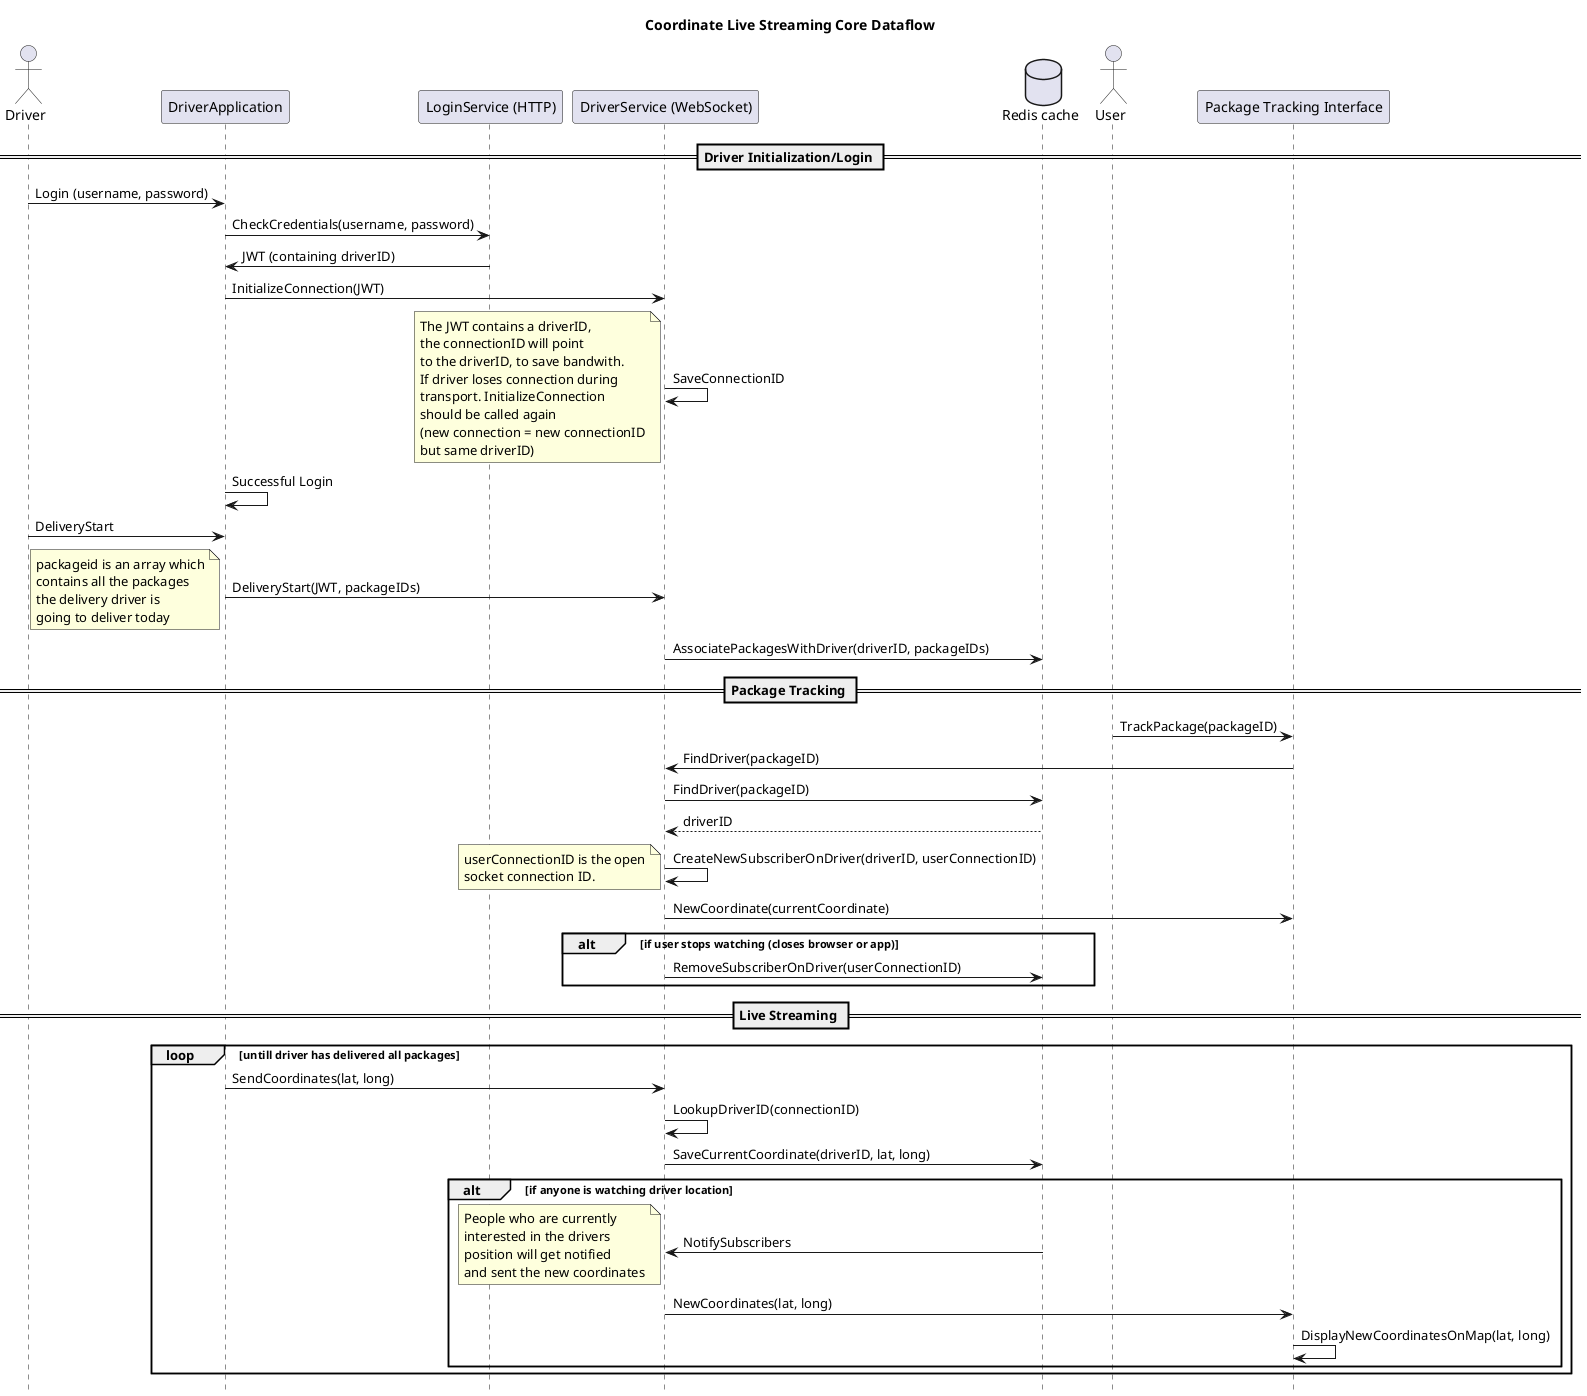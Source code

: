 @startuml
hide footbox
title Coordinate Live Streaming Core Dataflow

actor "Driver" as driver
participant "DriverApplication" as driverapp

participant "LoginService (HTTP)" as loginservice

participant "DriverService (WebSocket)" as driverservice

Database redis as "Redis cache"

actor "User" as user
participant "Package Tracking Interface" as userapp

== Driver Initialization/Login ==
driver -> driverapp : Login (username, password)
driverapp -> loginservice : CheckCredentials(username, password)
loginservice -> driverapp : JWT (containing driverID)
driverapp -> driverservice : InitializeConnection(JWT)
driverservice -> driverservice : SaveConnectionID
note left
The JWT contains a driverID,
the connectionID will point 
to the driverID, to save bandwith.
If driver loses connection during 
transport. InitializeConnection
should be called again
(new connection = new connectionID
but same driverID)
end note
driverapp -> driverapp : Successful Login
driver -> driverapp : DeliveryStart
driverapp -> driverservice : DeliveryStart(JWT, packageIDs)
note left
packageid is an array which
contains all the packages
the delivery driver is 
going to deliver today
end note
driverservice -> redis : AssociatePackagesWithDriver(driverID, packageIDs)

== Package Tracking ==
user -> userapp : TrackPackage(packageID)
userapp -> driverservice : FindDriver(packageID)
driverservice -> redis : FindDriver(packageID)
return driverID
driverservice -> driverservice : CreateNewSubscriberOnDriver(driverID, userConnectionID)
note left
userConnectionID is the open
socket connection ID.
end note
driverservice -> userapp : NewCoordinate(currentCoordinate)
alt if user stops watching (closes browser or app)
    driverservice -> redis : RemoveSubscriberOnDriver(userConnectionID)
end

== Live Streaming ==
loop untill driver has delivered all packages
    driverapp -> driverservice : SendCoordinates(lat, long)
    driverservice -> driverservice : LookupDriverID(connectionID)
    driverservice -> redis : SaveCurrentCoordinate(driverID, lat, long)
    alt if anyone is watching driver location
        redis -> driverservice : NotifySubscribers
        note left
            People who are currently 
            interested in the drivers 
            position will get notified 
            and sent the new coordinates
        end note
        driverservice -> userapp : NewCoordinates(lat, long)
        userapp -> userapp : DisplayNewCoordinatesOnMap(lat, long)
    end
end loop

@enduml